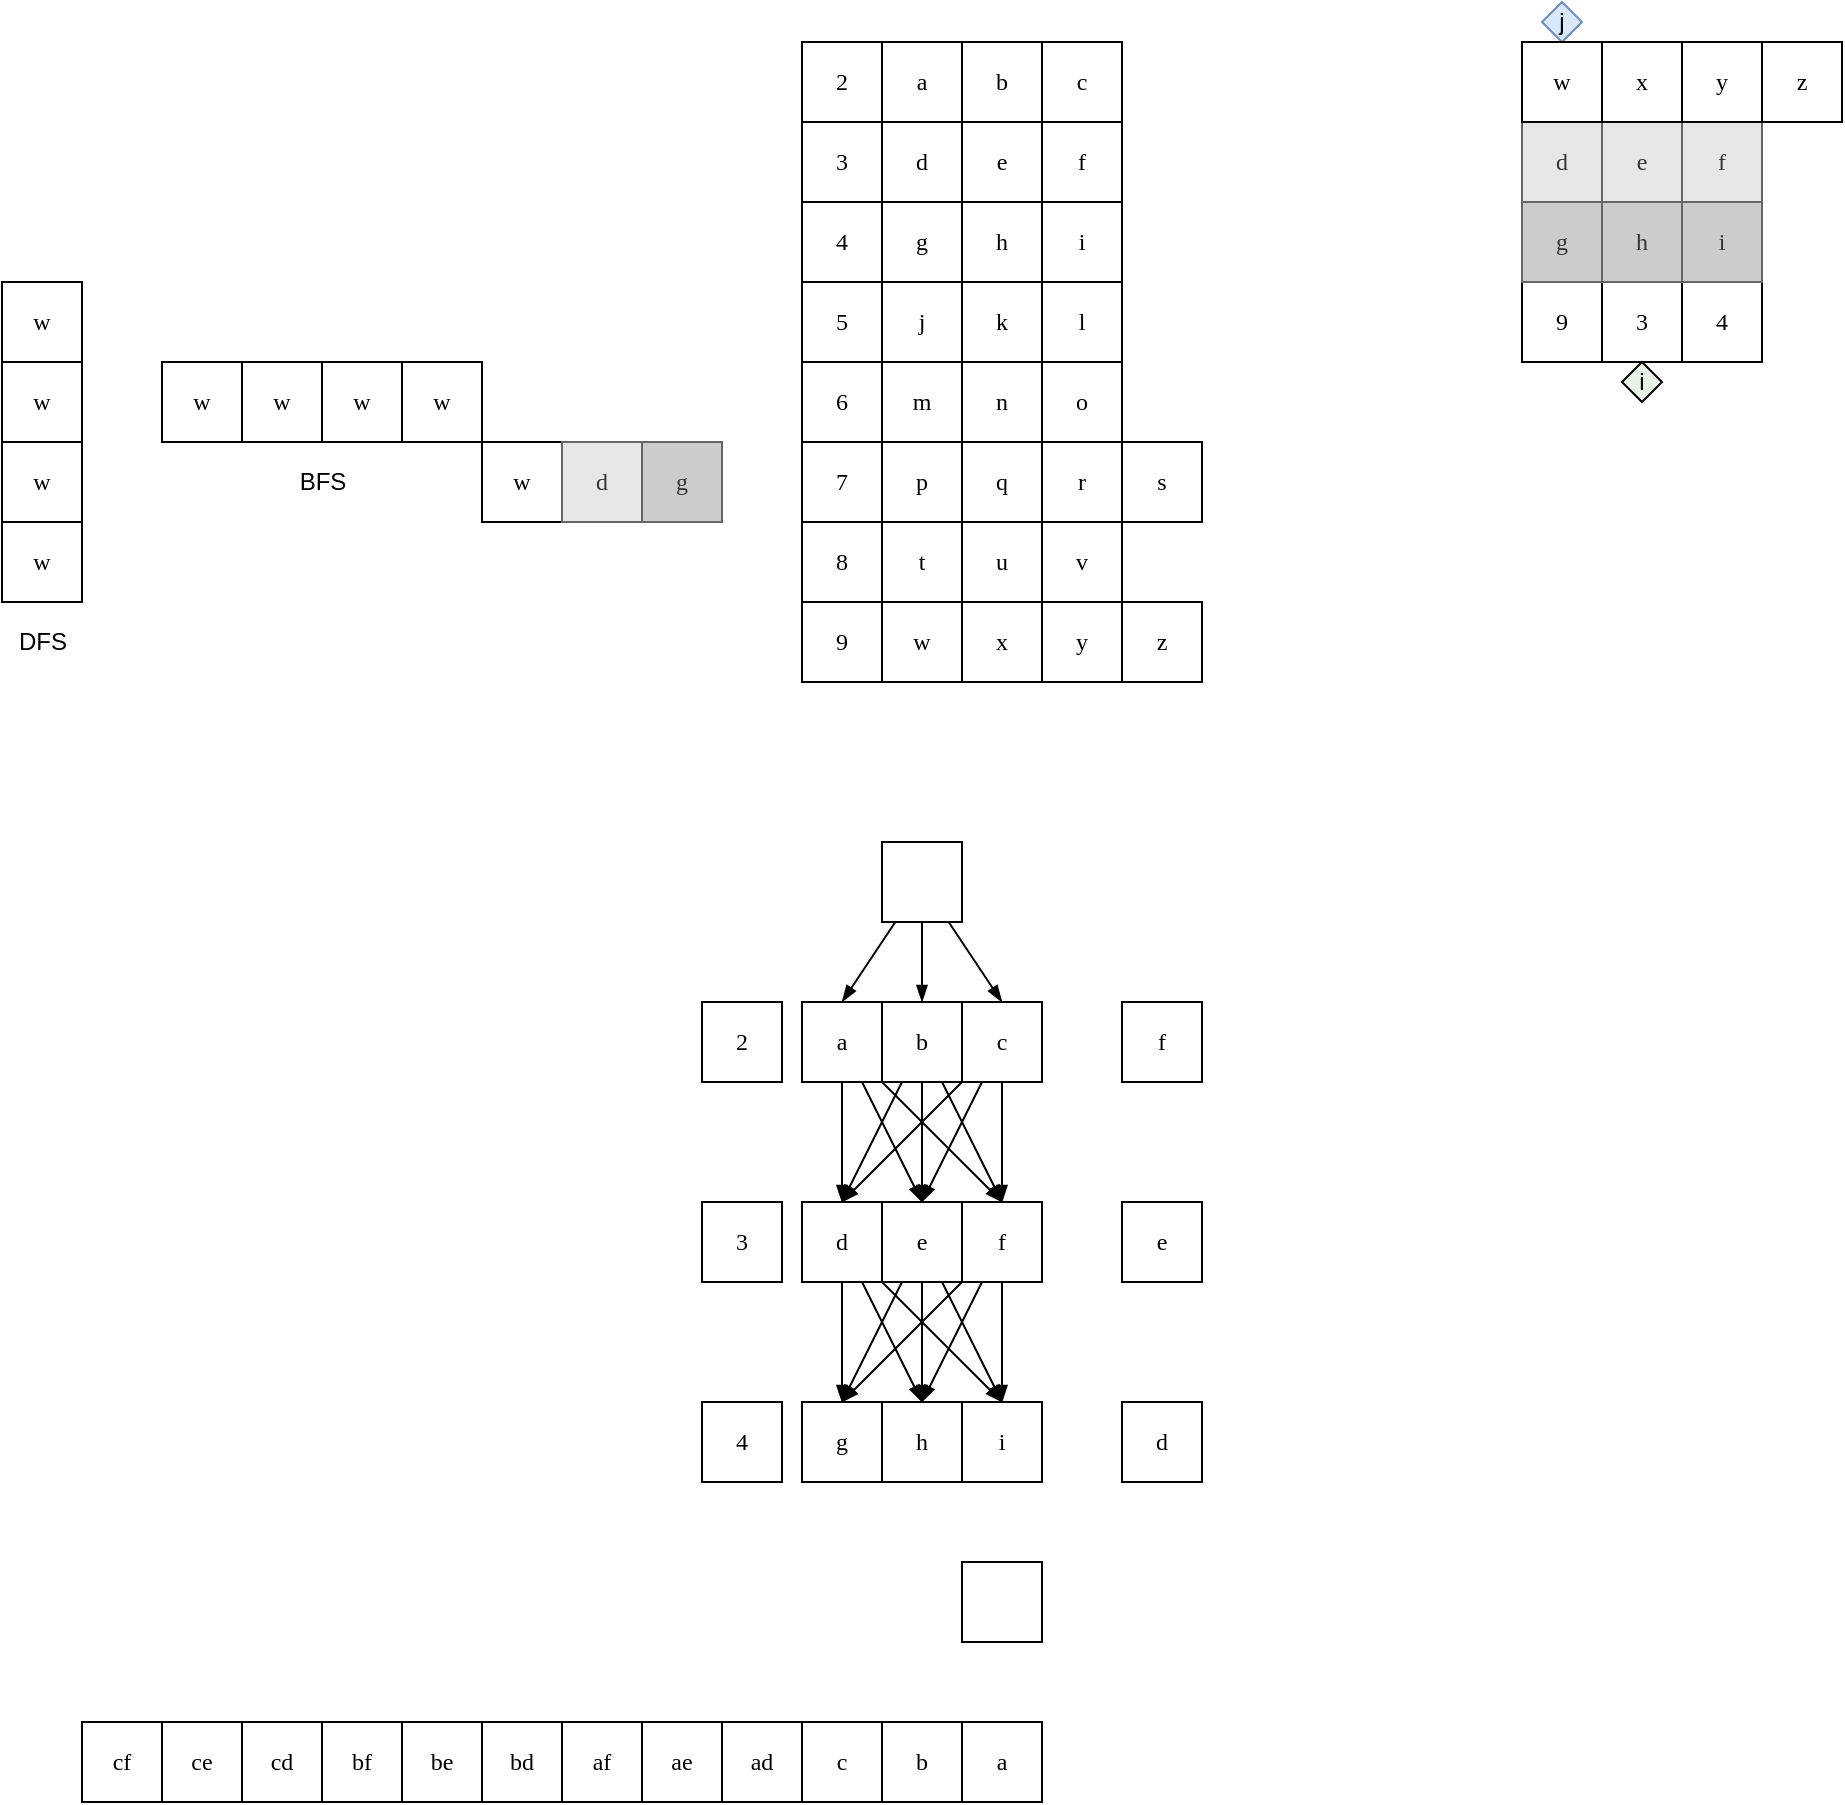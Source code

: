 <mxfile version="14.5.1" type="device" pages="3"><diagram id="xhxURxR_HtHv2c0lYv8L" name="LetterCombinations"><mxGraphModel dx="1936" dy="806" grid="1" gridSize="10" guides="1" tooltips="1" connect="1" arrows="1" fold="1" page="1" pageScale="1" pageWidth="850" pageHeight="1100" math="0" shadow="0"><root><mxCell id="Trs0C12fzkRFtsyxNch7-0"/><mxCell id="Trs0C12fzkRFtsyxNch7-1" parent="Trs0C12fzkRFtsyxNch7-0"/><mxCell id="j8TTDZCvz_Q5TJ3Vn_88-0" value="&lt;font face=&quot;Lucida Console&quot;&gt;9&lt;/font&gt;" style="rounded=0;whiteSpace=wrap;html=1;" parent="Trs0C12fzkRFtsyxNch7-1" vertex="1"><mxGeometry x="480" y="360" width="40" height="40" as="geometry"/></mxCell><mxCell id="j8TTDZCvz_Q5TJ3Vn_88-1" value="&lt;font face=&quot;Lucida Console&quot;&gt;a&lt;/font&gt;" style="rounded=0;whiteSpace=wrap;html=1;" parent="Trs0C12fzkRFtsyxNch7-1" vertex="1"><mxGeometry x="160" y="240" width="40" height="40" as="geometry"/></mxCell><mxCell id="j8TTDZCvz_Q5TJ3Vn_88-2" value="&lt;font face=&quot;Lucida Console&quot;&gt;b&lt;/font&gt;" style="rounded=0;whiteSpace=wrap;html=1;" parent="Trs0C12fzkRFtsyxNch7-1" vertex="1"><mxGeometry x="200" y="240" width="40" height="40" as="geometry"/></mxCell><mxCell id="j8TTDZCvz_Q5TJ3Vn_88-3" value="&lt;font face=&quot;Lucida Console&quot;&gt;c&lt;/font&gt;" style="rounded=0;whiteSpace=wrap;html=1;" parent="Trs0C12fzkRFtsyxNch7-1" vertex="1"><mxGeometry x="240" y="240" width="40" height="40" as="geometry"/></mxCell><mxCell id="j8TTDZCvz_Q5TJ3Vn_88-6" value="&lt;font face=&quot;Lucida Console&quot;&gt;3&lt;/font&gt;" style="rounded=0;whiteSpace=wrap;html=1;" parent="Trs0C12fzkRFtsyxNch7-1" vertex="1"><mxGeometry x="520" y="360" width="40" height="40" as="geometry"/></mxCell><mxCell id="j8TTDZCvz_Q5TJ3Vn_88-7" value="&lt;font face=&quot;Lucida Console&quot;&gt;d&lt;/font&gt;" style="rounded=0;whiteSpace=wrap;html=1;strokeColor=#666666;fontColor=#333333;fillColor=#E6E6E6;" parent="Trs0C12fzkRFtsyxNch7-1" vertex="1"><mxGeometry x="480" y="280" width="40" height="40" as="geometry"/></mxCell><mxCell id="j8TTDZCvz_Q5TJ3Vn_88-8" value="&lt;font face=&quot;Lucida Console&quot;&gt;e&lt;/font&gt;" style="rounded=0;whiteSpace=wrap;html=1;strokeColor=#666666;fontColor=#333333;fillColor=#E6E6E6;" parent="Trs0C12fzkRFtsyxNch7-1" vertex="1"><mxGeometry x="520" y="280" width="40" height="40" as="geometry"/></mxCell><mxCell id="j8TTDZCvz_Q5TJ3Vn_88-9" value="&lt;font face=&quot;Lucida Console&quot;&gt;f&lt;/font&gt;" style="rounded=0;whiteSpace=wrap;html=1;strokeColor=#666666;fontColor=#333333;fillColor=#E6E6E6;" parent="Trs0C12fzkRFtsyxNch7-1" vertex="1"><mxGeometry x="560" y="280" width="40" height="40" as="geometry"/></mxCell><mxCell id="j8TTDZCvz_Q5TJ3Vn_88-10" value="&lt;font face=&quot;Lucida Console&quot;&gt;4&lt;/font&gt;" style="rounded=0;whiteSpace=wrap;html=1;" parent="Trs0C12fzkRFtsyxNch7-1" vertex="1"><mxGeometry x="560" y="360" width="40" height="40" as="geometry"/></mxCell><mxCell id="j8TTDZCvz_Q5TJ3Vn_88-11" value="&lt;font face=&quot;Lucida Console&quot;&gt;g&lt;/font&gt;" style="rounded=0;whiteSpace=wrap;html=1;strokeColor=#666666;fontColor=#333333;fillColor=#CCCCCC;" parent="Trs0C12fzkRFtsyxNch7-1" vertex="1"><mxGeometry x="480" y="320" width="40" height="40" as="geometry"/></mxCell><mxCell id="j8TTDZCvz_Q5TJ3Vn_88-12" value="&lt;font face=&quot;Lucida Console&quot;&gt;h&lt;/font&gt;" style="rounded=0;whiteSpace=wrap;html=1;strokeColor=#666666;fontColor=#333333;fillColor=#CCCCCC;" parent="Trs0C12fzkRFtsyxNch7-1" vertex="1"><mxGeometry x="520" y="320" width="40" height="40" as="geometry"/></mxCell><mxCell id="j8TTDZCvz_Q5TJ3Vn_88-13" value="&lt;font face=&quot;Lucida Console&quot;&gt;i&lt;/font&gt;" style="rounded=0;whiteSpace=wrap;html=1;strokeColor=#666666;fontColor=#333333;fillColor=#CCCCCC;" parent="Trs0C12fzkRFtsyxNch7-1" vertex="1"><mxGeometry x="560" y="320" width="40" height="40" as="geometry"/></mxCell><mxCell id="j8TTDZCvz_Q5TJ3Vn_88-14" value="i" style="rhombus;whiteSpace=wrap;html=1;fillColor=#D5E8D488;" parent="Trs0C12fzkRFtsyxNch7-1" vertex="1"><mxGeometry x="530" y="400" width="20" height="20" as="geometry"/></mxCell><mxCell id="j8TTDZCvz_Q5TJ3Vn_88-20" value="j" style="rhombus;whiteSpace=wrap;html=1;fillColor=#dae8fc;strokeColor=#6c8ebf;" parent="Trs0C12fzkRFtsyxNch7-1" vertex="1"><mxGeometry x="490" y="220" width="20" height="20" as="geometry"/></mxCell><mxCell id="j8TTDZCvz_Q5TJ3Vn_88-21" value="&lt;font face=&quot;Lucida Console&quot;&gt;w&lt;/font&gt;" style="rounded=0;whiteSpace=wrap;html=1;" parent="Trs0C12fzkRFtsyxNch7-1" vertex="1"><mxGeometry x="480" y="240" width="40" height="40" as="geometry"/></mxCell><mxCell id="j8TTDZCvz_Q5TJ3Vn_88-22" value="&lt;font face=&quot;Lucida Console&quot;&gt;x&lt;/font&gt;" style="rounded=0;whiteSpace=wrap;html=1;" parent="Trs0C12fzkRFtsyxNch7-1" vertex="1"><mxGeometry x="520" y="240" width="40" height="40" as="geometry"/></mxCell><mxCell id="j8TTDZCvz_Q5TJ3Vn_88-23" value="&lt;font face=&quot;Lucida Console&quot;&gt;y&lt;/font&gt;" style="rounded=0;whiteSpace=wrap;html=1;" parent="Trs0C12fzkRFtsyxNch7-1" vertex="1"><mxGeometry x="560" y="240" width="40" height="40" as="geometry"/></mxCell><mxCell id="j8TTDZCvz_Q5TJ3Vn_88-24" value="&lt;font face=&quot;Lucida Console&quot;&gt;z&lt;/font&gt;" style="rounded=0;whiteSpace=wrap;html=1;" parent="Trs0C12fzkRFtsyxNch7-1" vertex="1"><mxGeometry x="600" y="240" width="40" height="40" as="geometry"/></mxCell><mxCell id="j8TTDZCvz_Q5TJ3Vn_88-26" value="&lt;font face=&quot;Lucida Console&quot;&gt;w&lt;/font&gt;" style="rounded=0;whiteSpace=wrap;html=1;" parent="Trs0C12fzkRFtsyxNch7-1" vertex="1"><mxGeometry x="-40" y="440" width="40" height="40" as="geometry"/></mxCell><mxCell id="j8TTDZCvz_Q5TJ3Vn_88-27" value="&lt;font face=&quot;Lucida Console&quot;&gt;d&lt;/font&gt;" style="rounded=0;whiteSpace=wrap;html=1;strokeColor=#666666;fontColor=#333333;fillColor=#E6E6E6;" parent="Trs0C12fzkRFtsyxNch7-1" vertex="1"><mxGeometry y="440" width="40" height="40" as="geometry"/></mxCell><mxCell id="j8TTDZCvz_Q5TJ3Vn_88-28" value="&lt;font face=&quot;Lucida Console&quot;&gt;g&lt;/font&gt;" style="rounded=0;whiteSpace=wrap;html=1;strokeColor=#666666;fontColor=#333333;fillColor=#CCCCCC;" parent="Trs0C12fzkRFtsyxNch7-1" vertex="1"><mxGeometry x="40" y="440" width="40" height="40" as="geometry"/></mxCell><mxCell id="KrO-W6cJjE5ywG-ceWC8-0" value="&lt;font face=&quot;Lucida Console&quot;&gt;w&lt;/font&gt;" style="rounded=0;whiteSpace=wrap;html=1;" vertex="1" parent="Trs0C12fzkRFtsyxNch7-1"><mxGeometry x="-280" y="480" width="40" height="40" as="geometry"/></mxCell><mxCell id="KrO-W6cJjE5ywG-ceWC8-1" value="&lt;font face=&quot;Lucida Console&quot;&gt;w&lt;/font&gt;" style="rounded=0;whiteSpace=wrap;html=1;" vertex="1" parent="Trs0C12fzkRFtsyxNch7-1"><mxGeometry x="-280" y="440" width="40" height="40" as="geometry"/></mxCell><mxCell id="KrO-W6cJjE5ywG-ceWC8-2" value="&lt;font face=&quot;Lucida Console&quot;&gt;w&lt;/font&gt;" style="rounded=0;whiteSpace=wrap;html=1;" vertex="1" parent="Trs0C12fzkRFtsyxNch7-1"><mxGeometry x="-280" y="400" width="40" height="40" as="geometry"/></mxCell><mxCell id="KrO-W6cJjE5ywG-ceWC8-3" value="&lt;font face=&quot;Lucida Console&quot;&gt;w&lt;/font&gt;" style="rounded=0;whiteSpace=wrap;html=1;" vertex="1" parent="Trs0C12fzkRFtsyxNch7-1"><mxGeometry x="-280" y="360" width="40" height="40" as="geometry"/></mxCell><mxCell id="KrO-W6cJjE5ywG-ceWC8-4" value="&lt;font face=&quot;Lucida Console&quot;&gt;w&lt;/font&gt;" style="rounded=0;whiteSpace=wrap;html=1;" vertex="1" parent="Trs0C12fzkRFtsyxNch7-1"><mxGeometry x="-200" y="400" width="40" height="40" as="geometry"/></mxCell><mxCell id="KrO-W6cJjE5ywG-ceWC8-5" value="&lt;font face=&quot;Lucida Console&quot;&gt;w&lt;/font&gt;" style="rounded=0;whiteSpace=wrap;html=1;" vertex="1" parent="Trs0C12fzkRFtsyxNch7-1"><mxGeometry x="-160" y="400" width="40" height="40" as="geometry"/></mxCell><mxCell id="KrO-W6cJjE5ywG-ceWC8-6" value="&lt;font face=&quot;Lucida Console&quot;&gt;w&lt;/font&gt;" style="rounded=0;whiteSpace=wrap;html=1;" vertex="1" parent="Trs0C12fzkRFtsyxNch7-1"><mxGeometry x="-120" y="400" width="40" height="40" as="geometry"/></mxCell><mxCell id="KrO-W6cJjE5ywG-ceWC8-7" value="&lt;font face=&quot;Lucida Console&quot;&gt;w&lt;/font&gt;" style="rounded=0;whiteSpace=wrap;html=1;" vertex="1" parent="Trs0C12fzkRFtsyxNch7-1"><mxGeometry x="-80" y="400" width="40" height="40" as="geometry"/></mxCell><mxCell id="KrO-W6cJjE5ywG-ceWC8-8" value="BFS" style="text;html=1;align=center;verticalAlign=middle;resizable=0;points=[];autosize=1;" vertex="1" parent="Trs0C12fzkRFtsyxNch7-1"><mxGeometry x="-140" y="450" width="40" height="20" as="geometry"/></mxCell><mxCell id="KrO-W6cJjE5ywG-ceWC8-9" value="DFS" style="text;html=1;align=center;verticalAlign=middle;resizable=0;points=[];autosize=1;" vertex="1" parent="Trs0C12fzkRFtsyxNch7-1"><mxGeometry x="-280" y="530" width="40" height="20" as="geometry"/></mxCell><mxCell id="08bvEXx-j1nKS4C0EZGP-0" value="&lt;font face=&quot;Lucida Console&quot;&gt;2&lt;/font&gt;" style="rounded=0;whiteSpace=wrap;html=1;" vertex="1" parent="Trs0C12fzkRFtsyxNch7-1"><mxGeometry x="120" y="240" width="40" height="40" as="geometry"/></mxCell><mxCell id="08bvEXx-j1nKS4C0EZGP-1" value="&lt;font face=&quot;Lucida Console&quot;&gt;d&lt;/font&gt;" style="rounded=0;whiteSpace=wrap;html=1;" vertex="1" parent="Trs0C12fzkRFtsyxNch7-1"><mxGeometry x="160" y="280" width="40" height="40" as="geometry"/></mxCell><mxCell id="08bvEXx-j1nKS4C0EZGP-2" value="&lt;font face=&quot;Lucida Console&quot;&gt;e&lt;/font&gt;" style="rounded=0;whiteSpace=wrap;html=1;" vertex="1" parent="Trs0C12fzkRFtsyxNch7-1"><mxGeometry x="200" y="280" width="40" height="40" as="geometry"/></mxCell><mxCell id="08bvEXx-j1nKS4C0EZGP-3" value="&lt;font face=&quot;Lucida Console&quot;&gt;f&lt;/font&gt;" style="rounded=0;whiteSpace=wrap;html=1;" vertex="1" parent="Trs0C12fzkRFtsyxNch7-1"><mxGeometry x="240" y="280" width="40" height="40" as="geometry"/></mxCell><mxCell id="08bvEXx-j1nKS4C0EZGP-4" value="&lt;font face=&quot;Lucida Console&quot;&gt;3&lt;/font&gt;" style="rounded=0;whiteSpace=wrap;html=1;" vertex="1" parent="Trs0C12fzkRFtsyxNch7-1"><mxGeometry x="120" y="280" width="40" height="40" as="geometry"/></mxCell><mxCell id="08bvEXx-j1nKS4C0EZGP-5" value="&lt;font face=&quot;Lucida Console&quot;&gt;g&lt;/font&gt;" style="rounded=0;whiteSpace=wrap;html=1;" vertex="1" parent="Trs0C12fzkRFtsyxNch7-1"><mxGeometry x="160" y="320" width="40" height="40" as="geometry"/></mxCell><mxCell id="08bvEXx-j1nKS4C0EZGP-6" value="&lt;font face=&quot;Lucida Console&quot;&gt;h&lt;/font&gt;" style="rounded=0;whiteSpace=wrap;html=1;" vertex="1" parent="Trs0C12fzkRFtsyxNch7-1"><mxGeometry x="200" y="320" width="40" height="40" as="geometry"/></mxCell><mxCell id="08bvEXx-j1nKS4C0EZGP-7" value="&lt;font face=&quot;Lucida Console&quot;&gt;i&lt;/font&gt;" style="rounded=0;whiteSpace=wrap;html=1;" vertex="1" parent="Trs0C12fzkRFtsyxNch7-1"><mxGeometry x="240" y="320" width="40" height="40" as="geometry"/></mxCell><mxCell id="08bvEXx-j1nKS4C0EZGP-8" value="&lt;font face=&quot;Lucida Console&quot;&gt;4&lt;/font&gt;" style="rounded=0;whiteSpace=wrap;html=1;" vertex="1" parent="Trs0C12fzkRFtsyxNch7-1"><mxGeometry x="120" y="320" width="40" height="40" as="geometry"/></mxCell><mxCell id="08bvEXx-j1nKS4C0EZGP-9" value="&lt;font face=&quot;Lucida Console&quot;&gt;j&lt;/font&gt;" style="rounded=0;whiteSpace=wrap;html=1;" vertex="1" parent="Trs0C12fzkRFtsyxNch7-1"><mxGeometry x="160" y="360" width="40" height="40" as="geometry"/></mxCell><mxCell id="08bvEXx-j1nKS4C0EZGP-10" value="&lt;font face=&quot;Lucida Console&quot;&gt;k&lt;/font&gt;" style="rounded=0;whiteSpace=wrap;html=1;" vertex="1" parent="Trs0C12fzkRFtsyxNch7-1"><mxGeometry x="200" y="360" width="40" height="40" as="geometry"/></mxCell><mxCell id="08bvEXx-j1nKS4C0EZGP-11" value="&lt;font face=&quot;Lucida Console&quot;&gt;l&lt;/font&gt;" style="rounded=0;whiteSpace=wrap;html=1;" vertex="1" parent="Trs0C12fzkRFtsyxNch7-1"><mxGeometry x="240" y="360" width="40" height="40" as="geometry"/></mxCell><mxCell id="08bvEXx-j1nKS4C0EZGP-12" value="&lt;font face=&quot;Lucida Console&quot;&gt;5&lt;/font&gt;" style="rounded=0;whiteSpace=wrap;html=1;" vertex="1" parent="Trs0C12fzkRFtsyxNch7-1"><mxGeometry x="120" y="360" width="40" height="40" as="geometry"/></mxCell><mxCell id="08bvEXx-j1nKS4C0EZGP-13" value="&lt;font face=&quot;Lucida Console&quot;&gt;m&lt;/font&gt;" style="rounded=0;whiteSpace=wrap;html=1;" vertex="1" parent="Trs0C12fzkRFtsyxNch7-1"><mxGeometry x="160" y="400" width="40" height="40" as="geometry"/></mxCell><mxCell id="08bvEXx-j1nKS4C0EZGP-14" value="&lt;font face=&quot;Lucida Console&quot;&gt;n&lt;/font&gt;" style="rounded=0;whiteSpace=wrap;html=1;" vertex="1" parent="Trs0C12fzkRFtsyxNch7-1"><mxGeometry x="200" y="400" width="40" height="40" as="geometry"/></mxCell><mxCell id="08bvEXx-j1nKS4C0EZGP-15" value="&lt;font face=&quot;Lucida Console&quot;&gt;o&lt;/font&gt;" style="rounded=0;whiteSpace=wrap;html=1;" vertex="1" parent="Trs0C12fzkRFtsyxNch7-1"><mxGeometry x="240" y="400" width="40" height="40" as="geometry"/></mxCell><mxCell id="08bvEXx-j1nKS4C0EZGP-16" value="&lt;font face=&quot;Lucida Console&quot;&gt;6&lt;/font&gt;" style="rounded=0;whiteSpace=wrap;html=1;" vertex="1" parent="Trs0C12fzkRFtsyxNch7-1"><mxGeometry x="120" y="400" width="40" height="40" as="geometry"/></mxCell><mxCell id="08bvEXx-j1nKS4C0EZGP-17" value="&lt;font face=&quot;Lucida Console&quot;&gt;p&lt;/font&gt;" style="rounded=0;whiteSpace=wrap;html=1;" vertex="1" parent="Trs0C12fzkRFtsyxNch7-1"><mxGeometry x="160" y="440" width="40" height="40" as="geometry"/></mxCell><mxCell id="08bvEXx-j1nKS4C0EZGP-18" value="&lt;font face=&quot;Lucida Console&quot;&gt;q&lt;/font&gt;" style="rounded=0;whiteSpace=wrap;html=1;" vertex="1" parent="Trs0C12fzkRFtsyxNch7-1"><mxGeometry x="200" y="440" width="40" height="40" as="geometry"/></mxCell><mxCell id="08bvEXx-j1nKS4C0EZGP-19" value="&lt;font face=&quot;Lucida Console&quot;&gt;r&lt;/font&gt;" style="rounded=0;whiteSpace=wrap;html=1;" vertex="1" parent="Trs0C12fzkRFtsyxNch7-1"><mxGeometry x="240" y="440" width="40" height="40" as="geometry"/></mxCell><mxCell id="08bvEXx-j1nKS4C0EZGP-20" value="&lt;font face=&quot;Lucida Console&quot;&gt;7&lt;/font&gt;" style="rounded=0;whiteSpace=wrap;html=1;" vertex="1" parent="Trs0C12fzkRFtsyxNch7-1"><mxGeometry x="120" y="440" width="40" height="40" as="geometry"/></mxCell><mxCell id="08bvEXx-j1nKS4C0EZGP-21" value="&lt;font face=&quot;Lucida Console&quot;&gt;s&lt;/font&gt;" style="rounded=0;whiteSpace=wrap;html=1;" vertex="1" parent="Trs0C12fzkRFtsyxNch7-1"><mxGeometry x="280" y="440" width="40" height="40" as="geometry"/></mxCell><mxCell id="08bvEXx-j1nKS4C0EZGP-22" value="&lt;font face=&quot;Lucida Console&quot;&gt;t&lt;/font&gt;" style="rounded=0;whiteSpace=wrap;html=1;" vertex="1" parent="Trs0C12fzkRFtsyxNch7-1"><mxGeometry x="160" y="480" width="40" height="40" as="geometry"/></mxCell><mxCell id="08bvEXx-j1nKS4C0EZGP-23" value="&lt;font face=&quot;Lucida Console&quot;&gt;u&lt;/font&gt;" style="rounded=0;whiteSpace=wrap;html=1;" vertex="1" parent="Trs0C12fzkRFtsyxNch7-1"><mxGeometry x="200" y="480" width="40" height="40" as="geometry"/></mxCell><mxCell id="08bvEXx-j1nKS4C0EZGP-24" value="&lt;font face=&quot;Lucida Console&quot;&gt;v&lt;/font&gt;" style="rounded=0;whiteSpace=wrap;html=1;" vertex="1" parent="Trs0C12fzkRFtsyxNch7-1"><mxGeometry x="240" y="480" width="40" height="40" as="geometry"/></mxCell><mxCell id="08bvEXx-j1nKS4C0EZGP-25" value="&lt;font face=&quot;Lucida Console&quot;&gt;8&lt;/font&gt;" style="rounded=0;whiteSpace=wrap;html=1;" vertex="1" parent="Trs0C12fzkRFtsyxNch7-1"><mxGeometry x="120" y="480" width="40" height="40" as="geometry"/></mxCell><mxCell id="08bvEXx-j1nKS4C0EZGP-27" value="&lt;font face=&quot;Lucida Console&quot;&gt;w&lt;/font&gt;" style="rounded=0;whiteSpace=wrap;html=1;" vertex="1" parent="Trs0C12fzkRFtsyxNch7-1"><mxGeometry x="160" y="520" width="40" height="40" as="geometry"/></mxCell><mxCell id="08bvEXx-j1nKS4C0EZGP-28" value="&lt;font face=&quot;Lucida Console&quot;&gt;x&lt;/font&gt;" style="rounded=0;whiteSpace=wrap;html=1;" vertex="1" parent="Trs0C12fzkRFtsyxNch7-1"><mxGeometry x="200" y="520" width="40" height="40" as="geometry"/></mxCell><mxCell id="08bvEXx-j1nKS4C0EZGP-29" value="&lt;font face=&quot;Lucida Console&quot;&gt;y&lt;/font&gt;" style="rounded=0;whiteSpace=wrap;html=1;" vertex="1" parent="Trs0C12fzkRFtsyxNch7-1"><mxGeometry x="240" y="520" width="40" height="40" as="geometry"/></mxCell><mxCell id="08bvEXx-j1nKS4C0EZGP-30" value="&lt;font face=&quot;Lucida Console&quot;&gt;9&lt;/font&gt;" style="rounded=0;whiteSpace=wrap;html=1;" vertex="1" parent="Trs0C12fzkRFtsyxNch7-1"><mxGeometry x="120" y="520" width="40" height="40" as="geometry"/></mxCell><mxCell id="08bvEXx-j1nKS4C0EZGP-31" value="&lt;font face=&quot;Lucida Console&quot;&gt;z&lt;/font&gt;" style="rounded=0;whiteSpace=wrap;html=1;" vertex="1" parent="Trs0C12fzkRFtsyxNch7-1"><mxGeometry x="280" y="520" width="40" height="40" as="geometry"/></mxCell><mxCell id="08bvEXx-j1nKS4C0EZGP-32" value="&lt;font face=&quot;Lucida Console&quot;&gt;2&lt;/font&gt;" style="rounded=0;whiteSpace=wrap;html=1;" vertex="1" parent="Trs0C12fzkRFtsyxNch7-1"><mxGeometry x="70" y="720" width="40" height="40" as="geometry"/></mxCell><mxCell id="08bvEXx-j1nKS4C0EZGP-33" value="&lt;font face=&quot;Lucida Console&quot;&gt;3&lt;/font&gt;" style="rounded=0;whiteSpace=wrap;html=1;" vertex="1" parent="Trs0C12fzkRFtsyxNch7-1"><mxGeometry x="70" y="820" width="40" height="40" as="geometry"/></mxCell><mxCell id="08bvEXx-j1nKS4C0EZGP-40" value="" style="edgeStyle=none;rounded=0;orthogonalLoop=1;jettySize=auto;html=1;endArrow=blockThin;endFill=1;entryX=0.5;entryY=0;entryDx=0;entryDy=0;" edge="1" parent="Trs0C12fzkRFtsyxNch7-1" source="08bvEXx-j1nKS4C0EZGP-34" target="08bvEXx-j1nKS4C0EZGP-37"><mxGeometry relative="1" as="geometry"/></mxCell><mxCell id="08bvEXx-j1nKS4C0EZGP-41" style="edgeStyle=none;rounded=0;orthogonalLoop=1;jettySize=auto;html=1;endArrow=blockThin;endFill=1;entryX=0.5;entryY=0;entryDx=0;entryDy=0;" edge="1" parent="Trs0C12fzkRFtsyxNch7-1" source="08bvEXx-j1nKS4C0EZGP-34" target="08bvEXx-j1nKS4C0EZGP-38"><mxGeometry relative="1" as="geometry"/></mxCell><mxCell id="08bvEXx-j1nKS4C0EZGP-42" style="edgeStyle=none;rounded=0;orthogonalLoop=1;jettySize=auto;html=1;entryX=0.5;entryY=0;entryDx=0;entryDy=0;endArrow=blockThin;endFill=1;" edge="1" parent="Trs0C12fzkRFtsyxNch7-1" source="08bvEXx-j1nKS4C0EZGP-34" target="08bvEXx-j1nKS4C0EZGP-39"><mxGeometry relative="1" as="geometry"/></mxCell><mxCell id="08bvEXx-j1nKS4C0EZGP-34" value="&lt;font face=&quot;Lucida Console&quot;&gt;a&lt;/font&gt;" style="rounded=0;whiteSpace=wrap;html=1;" vertex="1" parent="Trs0C12fzkRFtsyxNch7-1"><mxGeometry x="120" y="720" width="40" height="40" as="geometry"/></mxCell><mxCell id="08bvEXx-j1nKS4C0EZGP-43" style="edgeStyle=none;rounded=0;orthogonalLoop=1;jettySize=auto;html=1;entryX=0.5;entryY=0;entryDx=0;entryDy=0;endArrow=blockThin;endFill=1;" edge="1" parent="Trs0C12fzkRFtsyxNch7-1" source="08bvEXx-j1nKS4C0EZGP-35" target="08bvEXx-j1nKS4C0EZGP-37"><mxGeometry relative="1" as="geometry"/></mxCell><mxCell id="08bvEXx-j1nKS4C0EZGP-44" style="edgeStyle=none;rounded=0;orthogonalLoop=1;jettySize=auto;html=1;entryX=0.5;entryY=0;entryDx=0;entryDy=0;endArrow=blockThin;endFill=1;" edge="1" parent="Trs0C12fzkRFtsyxNch7-1" source="08bvEXx-j1nKS4C0EZGP-35" target="08bvEXx-j1nKS4C0EZGP-38"><mxGeometry relative="1" as="geometry"/></mxCell><mxCell id="08bvEXx-j1nKS4C0EZGP-45" style="edgeStyle=none;rounded=0;orthogonalLoop=1;jettySize=auto;html=1;entryX=0.5;entryY=0;entryDx=0;entryDy=0;endArrow=blockThin;endFill=1;" edge="1" parent="Trs0C12fzkRFtsyxNch7-1" source="08bvEXx-j1nKS4C0EZGP-35" target="08bvEXx-j1nKS4C0EZGP-39"><mxGeometry relative="1" as="geometry"/></mxCell><mxCell id="08bvEXx-j1nKS4C0EZGP-35" value="&lt;font face=&quot;Lucida Console&quot;&gt;b&lt;/font&gt;" style="rounded=0;whiteSpace=wrap;html=1;" vertex="1" parent="Trs0C12fzkRFtsyxNch7-1"><mxGeometry x="160" y="720" width="40" height="40" as="geometry"/></mxCell><mxCell id="08bvEXx-j1nKS4C0EZGP-46" style="edgeStyle=none;rounded=0;orthogonalLoop=1;jettySize=auto;html=1;entryX=0.5;entryY=0;entryDx=0;entryDy=0;endArrow=blockThin;endFill=1;" edge="1" parent="Trs0C12fzkRFtsyxNch7-1" source="08bvEXx-j1nKS4C0EZGP-36" target="08bvEXx-j1nKS4C0EZGP-37"><mxGeometry relative="1" as="geometry"/></mxCell><mxCell id="08bvEXx-j1nKS4C0EZGP-47" style="edgeStyle=none;rounded=0;orthogonalLoop=1;jettySize=auto;html=1;entryX=0.5;entryY=0;entryDx=0;entryDy=0;endArrow=blockThin;endFill=1;" edge="1" parent="Trs0C12fzkRFtsyxNch7-1" source="08bvEXx-j1nKS4C0EZGP-36" target="08bvEXx-j1nKS4C0EZGP-38"><mxGeometry relative="1" as="geometry"/></mxCell><mxCell id="08bvEXx-j1nKS4C0EZGP-48" style="edgeStyle=none;rounded=0;orthogonalLoop=1;jettySize=auto;html=1;endArrow=blockThin;endFill=1;entryX=0.5;entryY=0;entryDx=0;entryDy=0;" edge="1" parent="Trs0C12fzkRFtsyxNch7-1" source="08bvEXx-j1nKS4C0EZGP-36" target="08bvEXx-j1nKS4C0EZGP-39"><mxGeometry relative="1" as="geometry"><mxPoint x="220" y="810" as="targetPoint"/></mxGeometry></mxCell><mxCell id="08bvEXx-j1nKS4C0EZGP-36" value="&lt;font face=&quot;Lucida Console&quot;&gt;c&lt;/font&gt;" style="rounded=0;whiteSpace=wrap;html=1;" vertex="1" parent="Trs0C12fzkRFtsyxNch7-1"><mxGeometry x="200" y="720" width="40" height="40" as="geometry"/></mxCell><mxCell id="08bvEXx-j1nKS4C0EZGP-54" style="edgeStyle=none;rounded=0;orthogonalLoop=1;jettySize=auto;html=1;endArrow=blockThin;endFill=1;" edge="1" parent="Trs0C12fzkRFtsyxNch7-1" source="08bvEXx-j1nKS4C0EZGP-37" target="08bvEXx-j1nKS4C0EZGP-50"><mxGeometry relative="1" as="geometry"/></mxCell><mxCell id="08bvEXx-j1nKS4C0EZGP-57" style="edgeStyle=none;rounded=0;orthogonalLoop=1;jettySize=auto;html=1;entryX=0.5;entryY=0;entryDx=0;entryDy=0;endArrow=blockThin;endFill=1;" edge="1" parent="Trs0C12fzkRFtsyxNch7-1" source="08bvEXx-j1nKS4C0EZGP-37" target="08bvEXx-j1nKS4C0EZGP-51"><mxGeometry relative="1" as="geometry"/></mxCell><mxCell id="08bvEXx-j1nKS4C0EZGP-60" style="edgeStyle=none;rounded=0;orthogonalLoop=1;jettySize=auto;html=1;entryX=0.5;entryY=0;entryDx=0;entryDy=0;endArrow=blockThin;endFill=1;" edge="1" parent="Trs0C12fzkRFtsyxNch7-1" source="08bvEXx-j1nKS4C0EZGP-37" target="08bvEXx-j1nKS4C0EZGP-52"><mxGeometry relative="1" as="geometry"/></mxCell><mxCell id="08bvEXx-j1nKS4C0EZGP-37" value="&lt;font face=&quot;Lucida Console&quot;&gt;d&lt;/font&gt;" style="rounded=0;whiteSpace=wrap;html=1;" vertex="1" parent="Trs0C12fzkRFtsyxNch7-1"><mxGeometry x="120" y="820" width="40" height="40" as="geometry"/></mxCell><mxCell id="08bvEXx-j1nKS4C0EZGP-55" style="edgeStyle=none;rounded=0;orthogonalLoop=1;jettySize=auto;html=1;entryX=0.5;entryY=0;entryDx=0;entryDy=0;endArrow=blockThin;endFill=1;" edge="1" parent="Trs0C12fzkRFtsyxNch7-1" source="08bvEXx-j1nKS4C0EZGP-38" target="08bvEXx-j1nKS4C0EZGP-50"><mxGeometry relative="1" as="geometry"/></mxCell><mxCell id="08bvEXx-j1nKS4C0EZGP-58" style="edgeStyle=none;rounded=0;orthogonalLoop=1;jettySize=auto;html=1;entryX=0.5;entryY=0;entryDx=0;entryDy=0;endArrow=blockThin;endFill=1;" edge="1" parent="Trs0C12fzkRFtsyxNch7-1" source="08bvEXx-j1nKS4C0EZGP-38" target="08bvEXx-j1nKS4C0EZGP-51"><mxGeometry relative="1" as="geometry"/></mxCell><mxCell id="08bvEXx-j1nKS4C0EZGP-61" style="edgeStyle=none;rounded=0;orthogonalLoop=1;jettySize=auto;html=1;entryX=0.5;entryY=0;entryDx=0;entryDy=0;endArrow=blockThin;endFill=1;" edge="1" parent="Trs0C12fzkRFtsyxNch7-1" source="08bvEXx-j1nKS4C0EZGP-38" target="08bvEXx-j1nKS4C0EZGP-52"><mxGeometry relative="1" as="geometry"/></mxCell><mxCell id="08bvEXx-j1nKS4C0EZGP-38" value="&lt;font face=&quot;Lucida Console&quot;&gt;e&lt;/font&gt;" style="rounded=0;whiteSpace=wrap;html=1;" vertex="1" parent="Trs0C12fzkRFtsyxNch7-1"><mxGeometry x="160" y="820" width="40" height="40" as="geometry"/></mxCell><mxCell id="08bvEXx-j1nKS4C0EZGP-56" style="edgeStyle=none;rounded=0;orthogonalLoop=1;jettySize=auto;html=1;entryX=0.5;entryY=0;entryDx=0;entryDy=0;endArrow=blockThin;endFill=1;" edge="1" parent="Trs0C12fzkRFtsyxNch7-1" source="08bvEXx-j1nKS4C0EZGP-39" target="08bvEXx-j1nKS4C0EZGP-50"><mxGeometry relative="1" as="geometry"/></mxCell><mxCell id="08bvEXx-j1nKS4C0EZGP-59" style="edgeStyle=none;rounded=0;orthogonalLoop=1;jettySize=auto;html=1;entryX=0.5;entryY=0;entryDx=0;entryDy=0;endArrow=blockThin;endFill=1;" edge="1" parent="Trs0C12fzkRFtsyxNch7-1" source="08bvEXx-j1nKS4C0EZGP-39" target="08bvEXx-j1nKS4C0EZGP-51"><mxGeometry relative="1" as="geometry"/></mxCell><mxCell id="08bvEXx-j1nKS4C0EZGP-62" style="edgeStyle=none;rounded=0;orthogonalLoop=1;jettySize=auto;html=1;entryX=0.5;entryY=0;entryDx=0;entryDy=0;endArrow=blockThin;endFill=1;" edge="1" parent="Trs0C12fzkRFtsyxNch7-1" source="08bvEXx-j1nKS4C0EZGP-39" target="08bvEXx-j1nKS4C0EZGP-52"><mxGeometry relative="1" as="geometry"/></mxCell><mxCell id="08bvEXx-j1nKS4C0EZGP-39" value="&lt;font face=&quot;Lucida Console&quot;&gt;f&lt;/font&gt;" style="rounded=0;whiteSpace=wrap;html=1;" vertex="1" parent="Trs0C12fzkRFtsyxNch7-1"><mxGeometry x="200" y="820" width="40" height="40" as="geometry"/></mxCell><mxCell id="08bvEXx-j1nKS4C0EZGP-49" value="&lt;font face=&quot;Lucida Console&quot;&gt;4&lt;/font&gt;" style="rounded=0;whiteSpace=wrap;html=1;" vertex="1" parent="Trs0C12fzkRFtsyxNch7-1"><mxGeometry x="70" y="920" width="40" height="40" as="geometry"/></mxCell><mxCell id="08bvEXx-j1nKS4C0EZGP-50" value="&lt;font face=&quot;Lucida Console&quot;&gt;g&lt;/font&gt;" style="rounded=0;whiteSpace=wrap;html=1;" vertex="1" parent="Trs0C12fzkRFtsyxNch7-1"><mxGeometry x="120" y="920" width="40" height="40" as="geometry"/></mxCell><mxCell id="08bvEXx-j1nKS4C0EZGP-51" value="&lt;font face=&quot;Lucida Console&quot;&gt;h&lt;/font&gt;" style="rounded=0;whiteSpace=wrap;html=1;" vertex="1" parent="Trs0C12fzkRFtsyxNch7-1"><mxGeometry x="160" y="920" width="40" height="40" as="geometry"/></mxCell><mxCell id="08bvEXx-j1nKS4C0EZGP-52" value="&lt;font face=&quot;Lucida Console&quot;&gt;i&lt;/font&gt;" style="rounded=0;whiteSpace=wrap;html=1;" vertex="1" parent="Trs0C12fzkRFtsyxNch7-1"><mxGeometry x="200" y="920" width="40" height="40" as="geometry"/></mxCell><mxCell id="08bvEXx-j1nKS4C0EZGP-63" value="&lt;font face=&quot;Lucida Console&quot;&gt;a&lt;/font&gt;" style="rounded=0;whiteSpace=wrap;html=1;" vertex="1" parent="Trs0C12fzkRFtsyxNch7-1"><mxGeometry x="200" y="1080" width="40" height="40" as="geometry"/></mxCell><mxCell id="08bvEXx-j1nKS4C0EZGP-64" value="&lt;font face=&quot;Lucida Console&quot;&gt;b&lt;/font&gt;" style="rounded=0;whiteSpace=wrap;html=1;" vertex="1" parent="Trs0C12fzkRFtsyxNch7-1"><mxGeometry x="160" y="1080" width="40" height="40" as="geometry"/></mxCell><mxCell id="08bvEXx-j1nKS4C0EZGP-65" value="&lt;font face=&quot;Lucida Console&quot;&gt;c&lt;/font&gt;" style="rounded=0;whiteSpace=wrap;html=1;" vertex="1" parent="Trs0C12fzkRFtsyxNch7-1"><mxGeometry x="120" y="1080" width="40" height="40" as="geometry"/></mxCell><mxCell id="08bvEXx-j1nKS4C0EZGP-66" value="&lt;font face=&quot;Lucida Console&quot;&gt;d&lt;/font&gt;" style="rounded=0;whiteSpace=wrap;html=1;" vertex="1" parent="Trs0C12fzkRFtsyxNch7-1"><mxGeometry x="280" y="920" width="40" height="40" as="geometry"/></mxCell><mxCell id="08bvEXx-j1nKS4C0EZGP-67" value="&lt;font face=&quot;Lucida Console&quot;&gt;e&lt;/font&gt;" style="rounded=0;whiteSpace=wrap;html=1;" vertex="1" parent="Trs0C12fzkRFtsyxNch7-1"><mxGeometry x="280" y="820" width="40" height="40" as="geometry"/></mxCell><mxCell id="08bvEXx-j1nKS4C0EZGP-68" value="&lt;font face=&quot;Lucida Console&quot;&gt;f&lt;/font&gt;" style="rounded=0;whiteSpace=wrap;html=1;" vertex="1" parent="Trs0C12fzkRFtsyxNch7-1"><mxGeometry x="280" y="720" width="40" height="40" as="geometry"/></mxCell><mxCell id="08bvEXx-j1nKS4C0EZGP-70" value="" style="rounded=0;whiteSpace=wrap;html=1;" vertex="1" parent="Trs0C12fzkRFtsyxNch7-1"><mxGeometry x="200" y="1000" width="40" height="40" as="geometry"/></mxCell><mxCell id="08bvEXx-j1nKS4C0EZGP-72" style="edgeStyle=none;rounded=0;orthogonalLoop=1;jettySize=auto;html=1;entryX=0.5;entryY=0;entryDx=0;entryDy=0;endArrow=blockThin;endFill=1;" edge="1" parent="Trs0C12fzkRFtsyxNch7-1" source="08bvEXx-j1nKS4C0EZGP-71" target="08bvEXx-j1nKS4C0EZGP-34"><mxGeometry relative="1" as="geometry"/></mxCell><mxCell id="08bvEXx-j1nKS4C0EZGP-73" style="edgeStyle=none;rounded=0;orthogonalLoop=1;jettySize=auto;html=1;entryX=0.5;entryY=0;entryDx=0;entryDy=0;endArrow=blockThin;endFill=1;" edge="1" parent="Trs0C12fzkRFtsyxNch7-1" source="08bvEXx-j1nKS4C0EZGP-71" target="08bvEXx-j1nKS4C0EZGP-35"><mxGeometry relative="1" as="geometry"/></mxCell><mxCell id="08bvEXx-j1nKS4C0EZGP-74" style="edgeStyle=none;rounded=0;orthogonalLoop=1;jettySize=auto;html=1;entryX=0.5;entryY=0;entryDx=0;entryDy=0;endArrow=blockThin;endFill=1;" edge="1" parent="Trs0C12fzkRFtsyxNch7-1" source="08bvEXx-j1nKS4C0EZGP-71" target="08bvEXx-j1nKS4C0EZGP-36"><mxGeometry relative="1" as="geometry"/></mxCell><mxCell id="08bvEXx-j1nKS4C0EZGP-71" value="" style="rounded=0;whiteSpace=wrap;html=1;" vertex="1" parent="Trs0C12fzkRFtsyxNch7-1"><mxGeometry x="160" y="640" width="40" height="40" as="geometry"/></mxCell><mxCell id="08bvEXx-j1nKS4C0EZGP-75" value="&lt;font face=&quot;Lucida Console&quot;&gt;ad&lt;/font&gt;" style="rounded=0;whiteSpace=wrap;html=1;" vertex="1" parent="Trs0C12fzkRFtsyxNch7-1"><mxGeometry x="80" y="1080" width="40" height="40" as="geometry"/></mxCell><mxCell id="08bvEXx-j1nKS4C0EZGP-76" value="&lt;font face=&quot;Lucida Console&quot;&gt;ae&lt;/font&gt;" style="rounded=0;whiteSpace=wrap;html=1;" vertex="1" parent="Trs0C12fzkRFtsyxNch7-1"><mxGeometry x="40" y="1080" width="40" height="40" as="geometry"/></mxCell><mxCell id="08bvEXx-j1nKS4C0EZGP-77" value="&lt;font face=&quot;Lucida Console&quot;&gt;af&lt;/font&gt;" style="rounded=0;whiteSpace=wrap;html=1;" vertex="1" parent="Trs0C12fzkRFtsyxNch7-1"><mxGeometry y="1080" width="40" height="40" as="geometry"/></mxCell><mxCell id="08bvEXx-j1nKS4C0EZGP-78" value="&lt;font face=&quot;Lucida Console&quot;&gt;bd&lt;/font&gt;" style="rounded=0;whiteSpace=wrap;html=1;" vertex="1" parent="Trs0C12fzkRFtsyxNch7-1"><mxGeometry x="-40" y="1080" width="40" height="40" as="geometry"/></mxCell><mxCell id="08bvEXx-j1nKS4C0EZGP-79" value="&lt;font face=&quot;Lucida Console&quot;&gt;be&lt;/font&gt;" style="rounded=0;whiteSpace=wrap;html=1;" vertex="1" parent="Trs0C12fzkRFtsyxNch7-1"><mxGeometry x="-80" y="1080" width="40" height="40" as="geometry"/></mxCell><mxCell id="08bvEXx-j1nKS4C0EZGP-80" value="&lt;font face=&quot;Lucida Console&quot;&gt;bf&lt;/font&gt;" style="rounded=0;whiteSpace=wrap;html=1;" vertex="1" parent="Trs0C12fzkRFtsyxNch7-1"><mxGeometry x="-120" y="1080" width="40" height="40" as="geometry"/></mxCell><mxCell id="08bvEXx-j1nKS4C0EZGP-81" value="&lt;font face=&quot;Lucida Console&quot;&gt;cd&lt;/font&gt;" style="rounded=0;whiteSpace=wrap;html=1;" vertex="1" parent="Trs0C12fzkRFtsyxNch7-1"><mxGeometry x="-160" y="1080" width="40" height="40" as="geometry"/></mxCell><mxCell id="08bvEXx-j1nKS4C0EZGP-82" value="&lt;font face=&quot;Lucida Console&quot;&gt;ce&lt;/font&gt;" style="rounded=0;whiteSpace=wrap;html=1;" vertex="1" parent="Trs0C12fzkRFtsyxNch7-1"><mxGeometry x="-200" y="1080" width="40" height="40" as="geometry"/></mxCell><mxCell id="08bvEXx-j1nKS4C0EZGP-83" value="&lt;font face=&quot;Lucida Console&quot;&gt;cf&lt;/font&gt;" style="rounded=0;whiteSpace=wrap;html=1;" vertex="1" parent="Trs0C12fzkRFtsyxNch7-1"><mxGeometry x="-240" y="1080" width="40" height="40" as="geometry"/></mxCell></root></mxGraphModel></diagram><diagram id="fXZ9ey0XnalBWeDKV9Oc" name="bfs"><mxGraphModel dx="1086" dy="806" grid="1" gridSize="10" guides="1" tooltips="1" connect="1" arrows="1" fold="1" page="1" pageScale="1" pageWidth="850" pageHeight="1100" math="0" shadow="0"><root><mxCell id="PlR-FzXXn1_sZ5rAfPlT-0"/><mxCell id="PlR-FzXXn1_sZ5rAfPlT-1" parent="PlR-FzXXn1_sZ5rAfPlT-0"/><mxCell id="Sh1Xdj6r5TPvRgqYWskm-2" value="" style="rounded=0;orthogonalLoop=1;jettySize=auto;html=1;endArrow=blockThin;endFill=1;" edge="1" parent="PlR-FzXXn1_sZ5rAfPlT-1" source="Sh1Xdj6r5TPvRgqYWskm-0" target="Sh1Xdj6r5TPvRgqYWskm-1"><mxGeometry relative="1" as="geometry"/></mxCell><mxCell id="Sh1Xdj6r5TPvRgqYWskm-9" style="edgeStyle=none;rounded=0;orthogonalLoop=1;jettySize=auto;html=1;entryX=0.5;entryY=0;entryDx=0;entryDy=0;endArrow=blockThin;endFill=1;" edge="1" parent="PlR-FzXXn1_sZ5rAfPlT-1" source="Sh1Xdj6r5TPvRgqYWskm-0" target="Sh1Xdj6r5TPvRgqYWskm-3"><mxGeometry relative="1" as="geometry"/></mxCell><mxCell id="Sh1Xdj6r5TPvRgqYWskm-0" value="0" style="ellipse;whiteSpace=wrap;html=1;aspect=fixed;fillColor=#d5e8d4;strokeColor=#82b366;" vertex="1" parent="PlR-FzXXn1_sZ5rAfPlT-1"><mxGeometry x="200" y="200" width="40" height="40" as="geometry"/></mxCell><mxCell id="Sh1Xdj6r5TPvRgqYWskm-8" style="edgeStyle=none;rounded=0;orthogonalLoop=1;jettySize=auto;html=1;entryX=1;entryY=0;entryDx=0;entryDy=0;endArrow=blockThin;endFill=1;" edge="1" parent="PlR-FzXXn1_sZ5rAfPlT-1" source="Sh1Xdj6r5TPvRgqYWskm-1" target="Sh1Xdj6r5TPvRgqYWskm-3"><mxGeometry relative="1" as="geometry"/></mxCell><mxCell id="Sh1Xdj6r5TPvRgqYWskm-1" value="1" style="ellipse;whiteSpace=wrap;html=1;aspect=fixed;fillColor=#d5e8d4;strokeColor=#82b366;" vertex="1" parent="PlR-FzXXn1_sZ5rAfPlT-1"><mxGeometry x="360" y="200" width="40" height="40" as="geometry"/></mxCell><mxCell id="Sh1Xdj6r5TPvRgqYWskm-6" style="edgeStyle=none;rounded=0;orthogonalLoop=1;jettySize=auto;html=1;entryX=0;entryY=0.5;entryDx=0;entryDy=0;endArrow=blockThin;endFill=1;" edge="1" parent="PlR-FzXXn1_sZ5rAfPlT-1" source="Sh1Xdj6r5TPvRgqYWskm-3" target="Sh1Xdj6r5TPvRgqYWskm-5"><mxGeometry relative="1" as="geometry"/></mxCell><mxCell id="Sh1Xdj6r5TPvRgqYWskm-7" style="edgeStyle=none;rounded=0;orthogonalLoop=1;jettySize=auto;html=1;entryX=0.5;entryY=1;entryDx=0;entryDy=0;endArrow=blockThin;endFill=1;" edge="1" parent="PlR-FzXXn1_sZ5rAfPlT-1" source="Sh1Xdj6r5TPvRgqYWskm-3" target="Sh1Xdj6r5TPvRgqYWskm-0"><mxGeometry relative="1" as="geometry"/></mxCell><mxCell id="Sh1Xdj6r5TPvRgqYWskm-3" value="2" style="ellipse;whiteSpace=wrap;html=1;aspect=fixed;fillColor=#d5e8d4;strokeColor=#82b366;" vertex="1" parent="PlR-FzXXn1_sZ5rAfPlT-1"><mxGeometry x="200" y="360" width="40" height="40" as="geometry"/></mxCell><mxCell id="Sh1Xdj6r5TPvRgqYWskm-5" value="3" style="ellipse;whiteSpace=wrap;html=1;aspect=fixed;fillColor=#d5e8d4;strokeColor=#82b366;" vertex="1" parent="PlR-FzXXn1_sZ5rAfPlT-1"><mxGeometry x="360" y="360" width="40" height="40" as="geometry"/></mxCell><mxCell id="Sh1Xdj6r5TPvRgqYWskm-10" value="0" style="rounded=0;whiteSpace=wrap;html=1;" vertex="1" parent="PlR-FzXXn1_sZ5rAfPlT-1"><mxGeometry x="240" y="520" width="40" height="40" as="geometry"/></mxCell><mxCell id="Sh1Xdj6r5TPvRgqYWskm-11" value="3" style="rounded=0;whiteSpace=wrap;html=1;" vertex="1" parent="PlR-FzXXn1_sZ5rAfPlT-1"><mxGeometry x="280" y="520" width="40" height="40" as="geometry"/></mxCell><mxCell id="Sh1Xdj6r5TPvRgqYWskm-16" value="2" style="rounded=0;whiteSpace=wrap;html=1;" vertex="1" parent="PlR-FzXXn1_sZ5rAfPlT-1"><mxGeometry x="200" y="520" width="40" height="40" as="geometry"/></mxCell><mxCell id="Sh1Xdj6r5TPvRgqYWskm-19" value="1" style="rounded=0;whiteSpace=wrap;html=1;" vertex="1" parent="PlR-FzXXn1_sZ5rAfPlT-1"><mxGeometry x="320" y="520" width="40" height="40" as="geometry"/></mxCell></root></mxGraphModel></diagram><diagram id="UzWf3y-uVqn9aLiBnRjt" name="dfs"><mxGraphModel dx="1086" dy="806" grid="1" gridSize="10" guides="1" tooltips="1" connect="1" arrows="1" fold="1" page="1" pageScale="1" pageWidth="850" pageHeight="1100" math="0" shadow="0"><root><mxCell id="_HnXbagMA2EXpHPRstB1-0"/><mxCell id="_HnXbagMA2EXpHPRstB1-1" parent="_HnXbagMA2EXpHPRstB1-0"/></root></mxGraphModel></diagram></mxfile>
